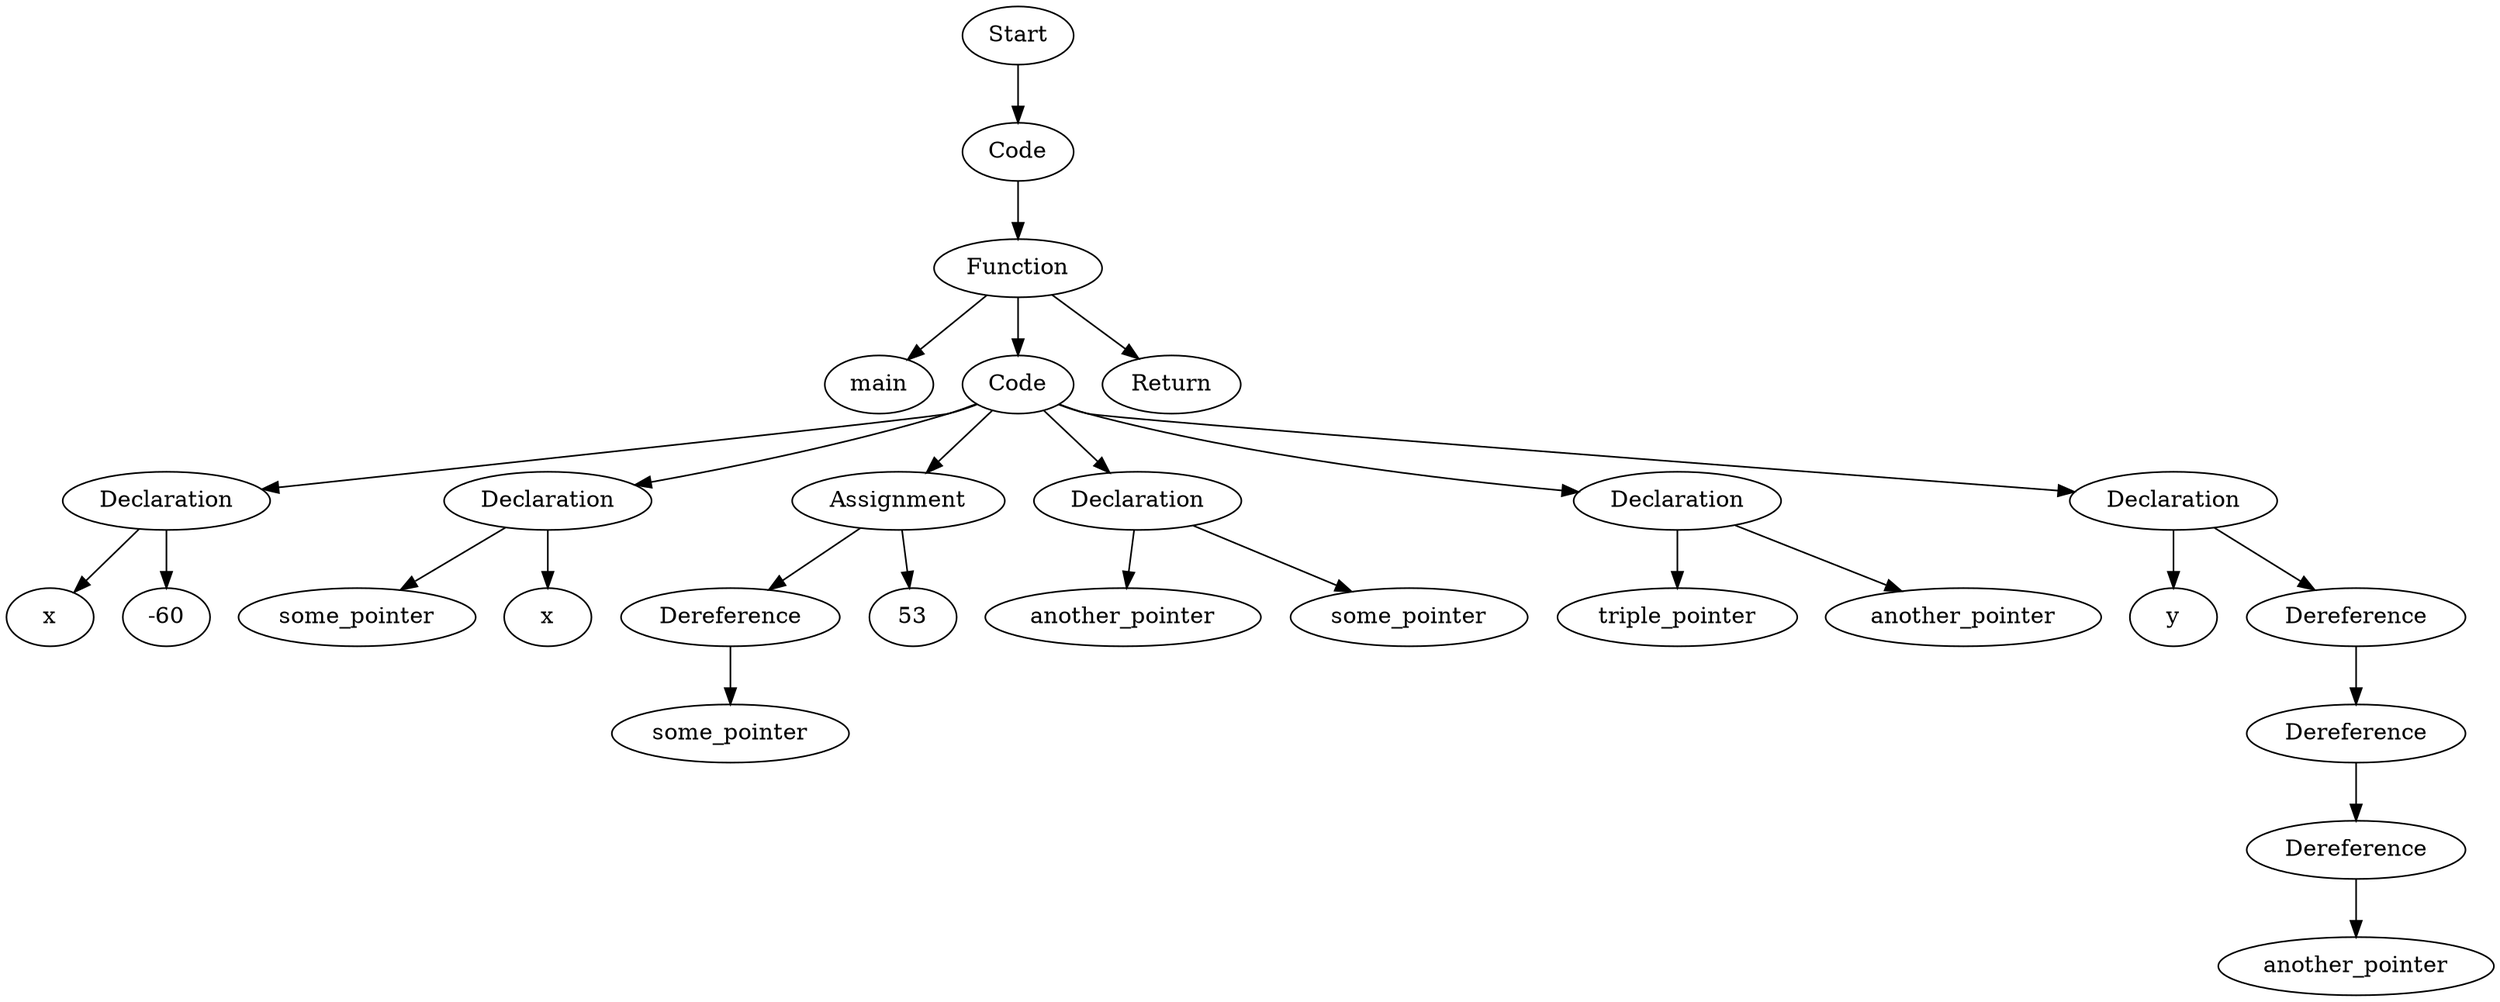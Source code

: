 digraph AST {
  "128502761675728" [label="Start"];
  "128502761675728" -> "128502761682496";
  "128502761682496" [label="Code"];
  "128502761682496" -> "128502761678944";
  "128502761678944" [label="Function"];
  "128502761678944" -> "128502761537440";
  "128502761678944" -> "128502761521456";
  "128502761678944" -> "128502761535904";
  "128502761537440" [label="main"];
  "128502761521456" [label="Code"];
  "128502761521456" -> "128502761526112";
  "128502761521456" -> "128502761532544";
  "128502761521456" -> "128502761531248";
  "128502761521456" -> "128502761525968";
  "128502761521456" -> "128502761683792";
  "128502761521456" -> "128502761673760";
  "128502761526112" [label="Declaration"];
  "128502761526112" -> "128502761526544";
  "128502761526112" -> "128502761533408";
  "128502761526544" [label="x"];
  "128502761533408" [label="-60"];
  "128502761532544" [label="Declaration"];
  "128502761532544" -> "128502761522608";
  "128502761532544" -> "128502761536912";
  "128502761522608" [label="some_pointer"];
  "128502761536912" [label="x"];
  "128502761531248" [label="Assignment"];
  "128502761531248" -> "128502761533168";
  "128502761531248" -> "128502761530624";
  "128502761533168" [label="Dereference"];
  "128502761533168" -> "128502761533360";
  "128502761533360" [label="some_pointer"];
  "128502761530624" [label="53"];
  "128502761525968" [label="Declaration"];
  "128502761525968" -> "128502761535520";
  "128502761525968" -> "128502761673328";
  "128502761535520" [label="another_pointer"];
  "128502761673328" [label="some_pointer"];
  "128502761683792" [label="Declaration"];
  "128502761683792" -> "128502761684272";
  "128502761683792" -> "128502761668816";
  "128502761684272" [label="triple_pointer"];
  "128502761668816" [label="another_pointer"];
  "128502761673760" [label="Declaration"];
  "128502761673760" -> "128502761681728";
  "128502761673760" -> "128502761673664";
  "128502761681728" [label="y"];
  "128502761673664" [label="Dereference"];
  "128502761673664" -> "128502761683744";
  "128502761683744" [label="Dereference"];
  "128502761683744" -> "128502761676784";
  "128502761676784" [label="Dereference"];
  "128502761676784" -> "128502761674912";
  "128502761674912" [label="another_pointer"];
  "128502761535904" [label="Return"];
}

